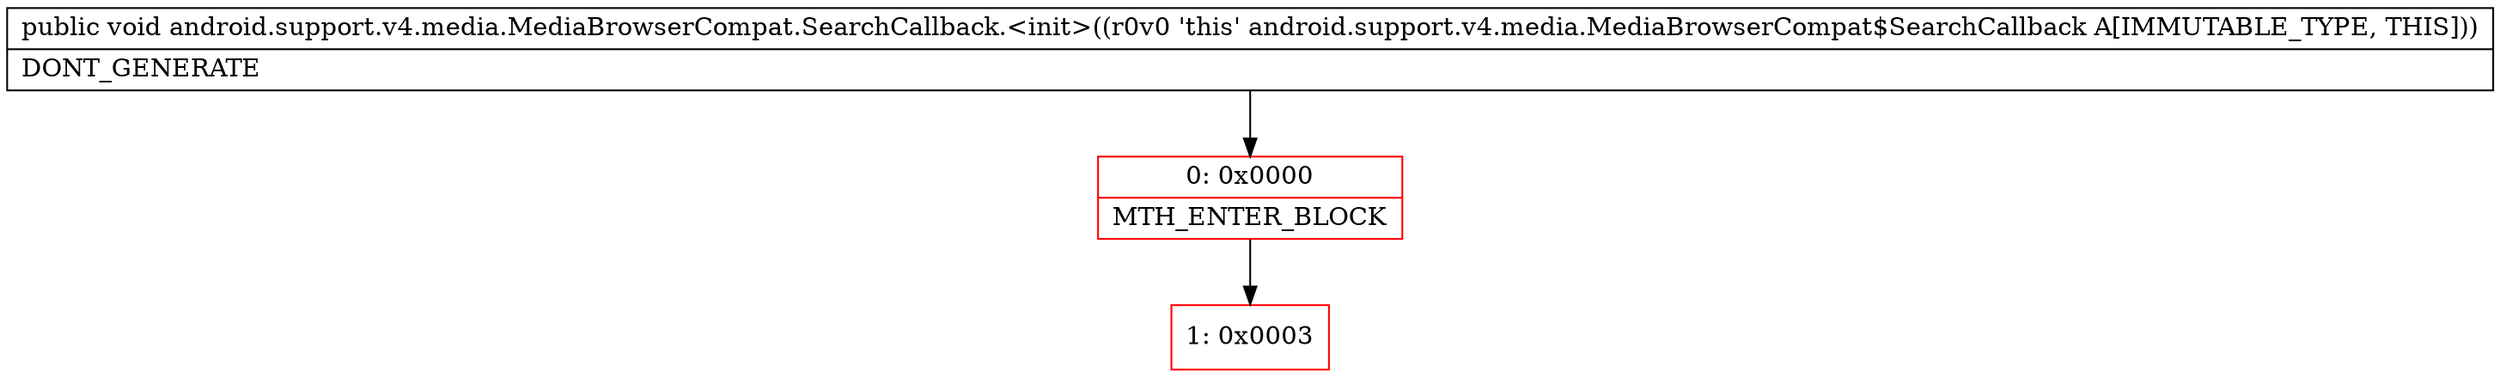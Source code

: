 digraph "CFG forandroid.support.v4.media.MediaBrowserCompat.SearchCallback.\<init\>()V" {
subgraph cluster_Region_2025269078 {
label = "R(0)";
node [shape=record,color=blue];
}
Node_0 [shape=record,color=red,label="{0\:\ 0x0000|MTH_ENTER_BLOCK\l}"];
Node_1 [shape=record,color=red,label="{1\:\ 0x0003}"];
MethodNode[shape=record,label="{public void android.support.v4.media.MediaBrowserCompat.SearchCallback.\<init\>((r0v0 'this' android.support.v4.media.MediaBrowserCompat$SearchCallback A[IMMUTABLE_TYPE, THIS]))  | DONT_GENERATE\l}"];
MethodNode -> Node_0;
Node_0 -> Node_1;
}

